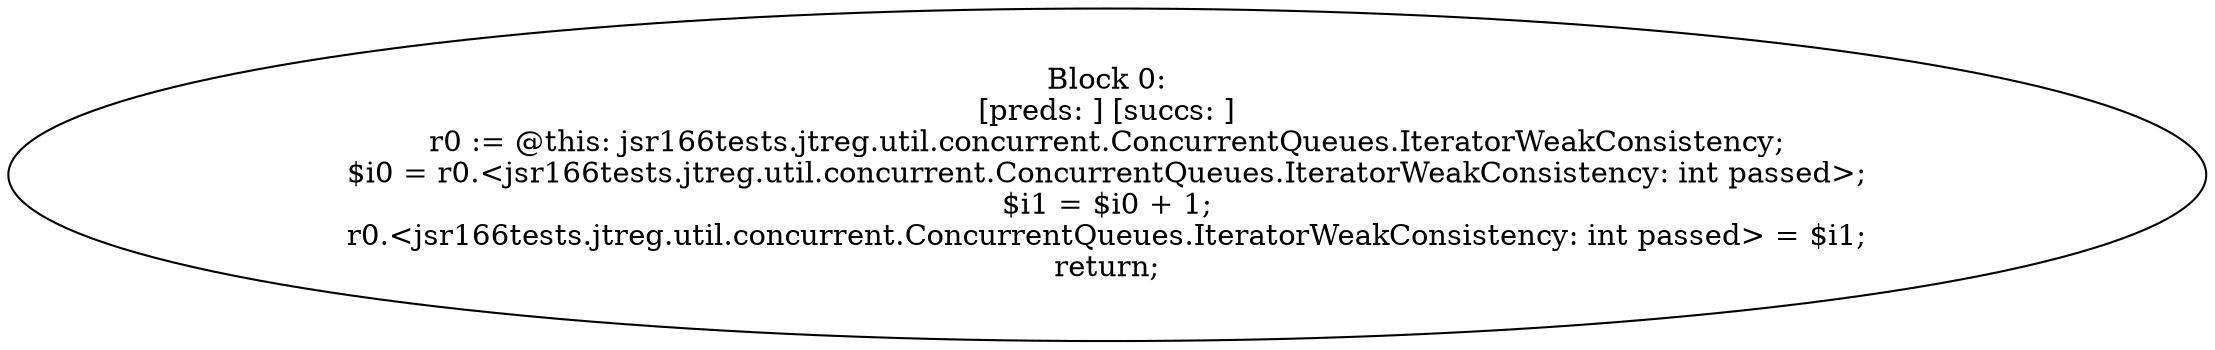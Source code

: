 digraph "unitGraph" {
    "Block 0:
[preds: ] [succs: ]
r0 := @this: jsr166tests.jtreg.util.concurrent.ConcurrentQueues.IteratorWeakConsistency;
$i0 = r0.<jsr166tests.jtreg.util.concurrent.ConcurrentQueues.IteratorWeakConsistency: int passed>;
$i1 = $i0 + 1;
r0.<jsr166tests.jtreg.util.concurrent.ConcurrentQueues.IteratorWeakConsistency: int passed> = $i1;
return;
"
}
